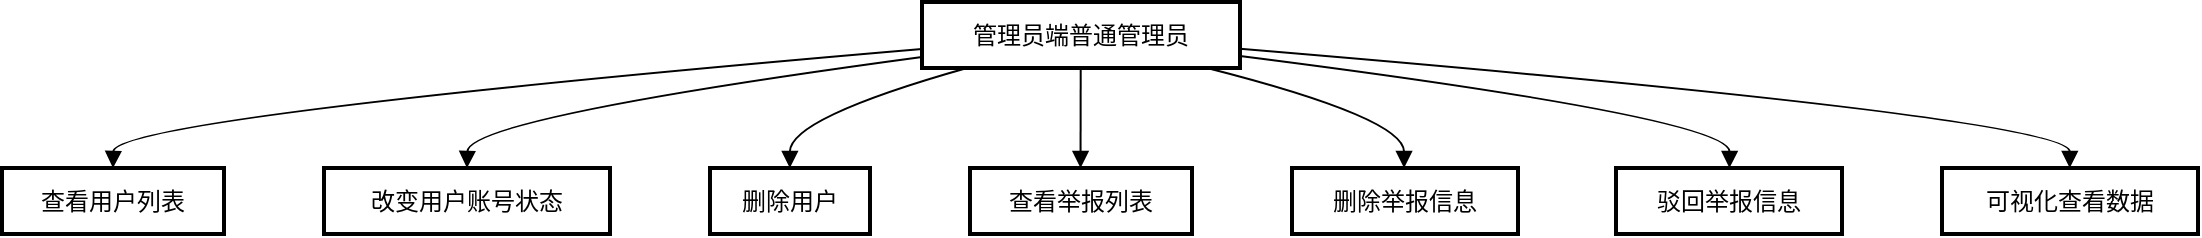 <mxfile version="21.1.4" type="github">
  <diagram name="第 1 页" id="rmc3jcX24_btaHZ3Uh_y">
    <mxGraphModel>
      <root>
        <mxCell id="0" />
        <mxCell id="1" parent="0" />
        <mxCell id="2" value="管理员端普通管理员" style="whiteSpace=wrap;strokeWidth=2;" vertex="1" parent="1">
          <mxGeometry x="460" width="159" height="33" as="geometry" />
        </mxCell>
        <mxCell id="3" value="查看用户列表" style="whiteSpace=wrap;strokeWidth=2;" vertex="1" parent="1">
          <mxGeometry y="83" width="111" height="33" as="geometry" />
        </mxCell>
        <mxCell id="4" value="改变用户账号状态" style="whiteSpace=wrap;strokeWidth=2;" vertex="1" parent="1">
          <mxGeometry x="161" y="83" width="143" height="33" as="geometry" />
        </mxCell>
        <mxCell id="5" value="删除用户" style="whiteSpace=wrap;strokeWidth=2;" vertex="1" parent="1">
          <mxGeometry x="354" y="83" width="80" height="33" as="geometry" />
        </mxCell>
        <mxCell id="6" value="查看举报列表" style="whiteSpace=wrap;strokeWidth=2;" vertex="1" parent="1">
          <mxGeometry x="484" y="83" width="111" height="33" as="geometry" />
        </mxCell>
        <mxCell id="7" value="删除举报信息" style="whiteSpace=wrap;strokeWidth=2;" vertex="1" parent="1">
          <mxGeometry x="645" y="83" width="113" height="33" as="geometry" />
        </mxCell>
        <mxCell id="8" value="驳回举报信息" style="whiteSpace=wrap;strokeWidth=2;" vertex="1" parent="1">
          <mxGeometry x="807" y="83" width="113" height="33" as="geometry" />
        </mxCell>
        <mxCell id="9" value="可视化查看数据" style="whiteSpace=wrap;strokeWidth=2;" vertex="1" parent="1">
          <mxGeometry x="970" y="83" width="128" height="33" as="geometry" />
        </mxCell>
        <mxCell id="10" value="" style="curved=1;startArrow=none;endArrow=block;exitX=-0.001;exitY=0.714;entryX=0.5;entryY=0.012;" edge="1" parent="1" source="2" target="3">
          <mxGeometry relative="1" as="geometry">
            <Array as="points">
              <mxPoint x="56" y="58" />
            </Array>
          </mxGeometry>
        </mxCell>
        <mxCell id="11" value="" style="curved=1;startArrow=none;endArrow=block;exitX=-0.001;exitY=0.834;entryX=0.5;entryY=0.012;" edge="1" parent="1" source="2" target="4">
          <mxGeometry relative="1" as="geometry">
            <Array as="points">
              <mxPoint x="233" y="58" />
            </Array>
          </mxGeometry>
        </mxCell>
        <mxCell id="12" value="" style="curved=1;startArrow=none;endArrow=block;exitX=0.133;exitY=1.012;entryX=0.499;entryY=0.012;" edge="1" parent="1" source="2" target="5">
          <mxGeometry relative="1" as="geometry">
            <Array as="points">
              <mxPoint x="394" y="58" />
            </Array>
          </mxGeometry>
        </mxCell>
        <mxCell id="13" value="" style="curved=1;startArrow=none;endArrow=block;exitX=0.499;exitY=1.012;entryX=0.498;entryY=0.012;" edge="1" parent="1" source="2" target="6">
          <mxGeometry relative="1" as="geometry">
            <Array as="points" />
          </mxGeometry>
        </mxCell>
        <mxCell id="14" value="" style="curved=1;startArrow=none;endArrow=block;exitX=0.906;exitY=1.012;entryX=0.496;entryY=0.012;" edge="1" parent="1" source="2" target="7">
          <mxGeometry relative="1" as="geometry">
            <Array as="points">
              <mxPoint x="701" y="58" />
            </Array>
          </mxGeometry>
        </mxCell>
        <mxCell id="15" value="" style="curved=1;startArrow=none;endArrow=block;exitX=0.999;exitY=0.816;entryX=0.502;entryY=0.012;" edge="1" parent="1" source="2" target="8">
          <mxGeometry relative="1" as="geometry">
            <Array as="points">
              <mxPoint x="864" y="58" />
            </Array>
          </mxGeometry>
        </mxCell>
        <mxCell id="16" value="" style="curved=1;startArrow=none;endArrow=block;exitX=0.999;exitY=0.709;entryX=0.499;entryY=0.012;" edge="1" parent="1" source="2" target="9">
          <mxGeometry relative="1" as="geometry">
            <Array as="points">
              <mxPoint x="1034" y="58" />
            </Array>
          </mxGeometry>
        </mxCell>
      </root>
    </mxGraphModel>
  </diagram>
</mxfile>
